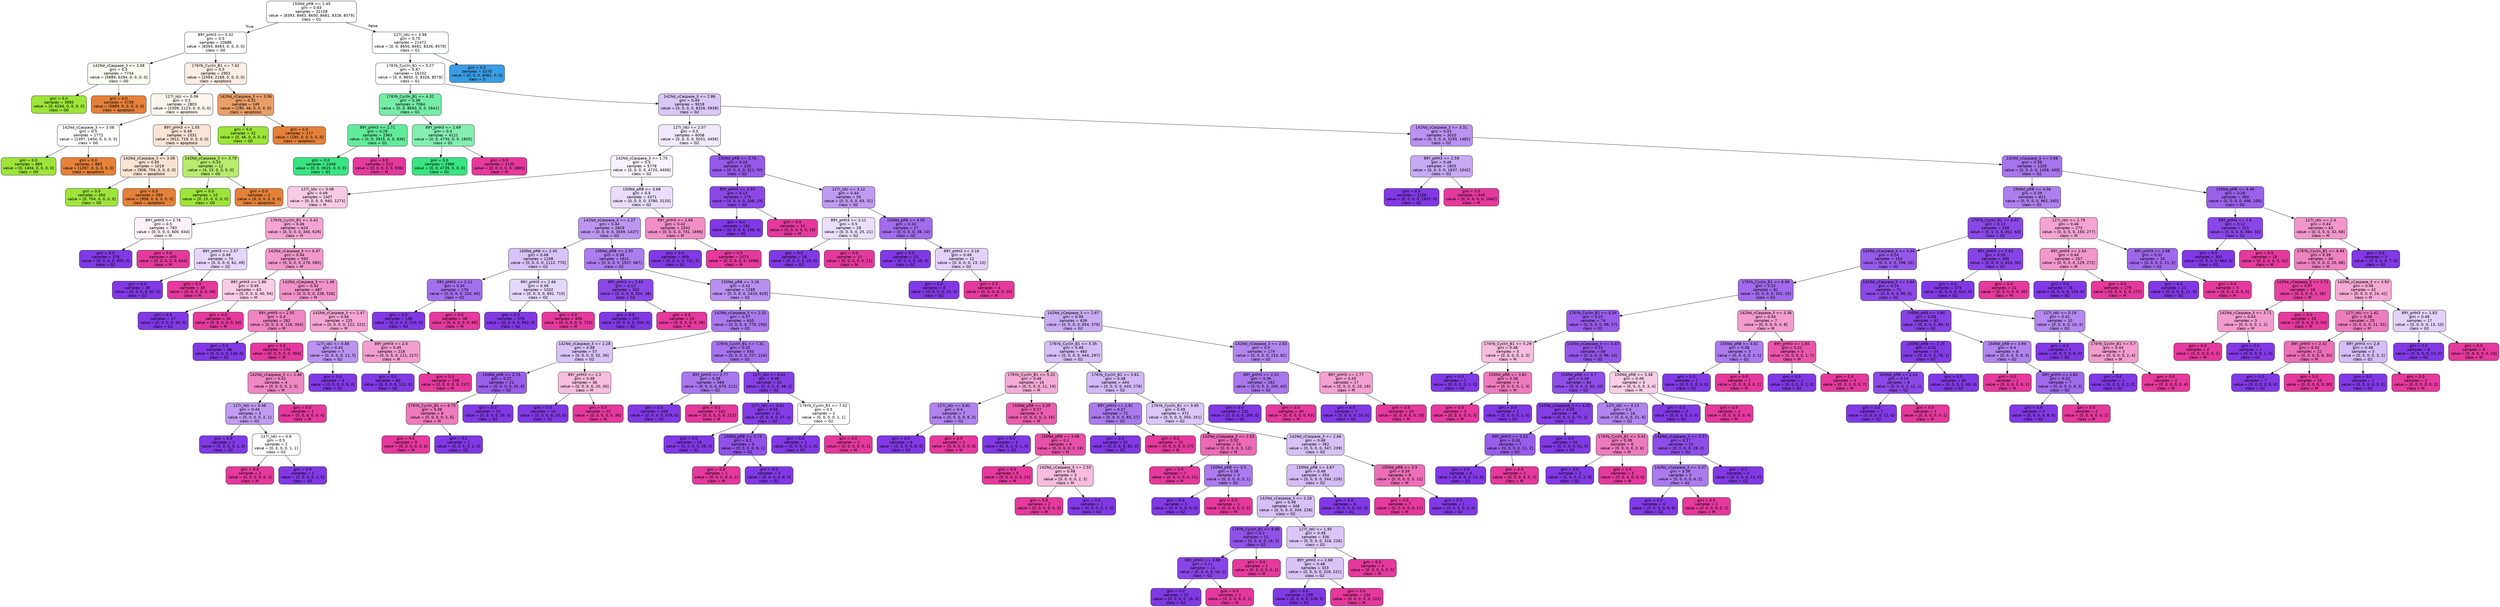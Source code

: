 digraph Tree {
node [shape=box, style="filled, rounded", color="black", fontname="helvetica"] ;
edge [fontname="helvetica"] ;
0 [label="150Nd_pRB <= 1.45\ngini = 0.83\nsamples = 32158\nvalue = [8393, 8463, 8650, 8481, 8326, 8579]\nclass = G1", fillcolor="#ffffff"] ;
1 [label="89Y_pHH3 <= 0.02\ngini = 0.5\nsamples = 10686\nvalue = [8393, 8463, 0, 0, 0, 0]\nclass = G0", fillcolor="#fefffd"] ;
0 -> 1 [labeldistance=2.5, labelangle=45, headlabel="True"] ;
2 [label="142Nd_cCaspase_3 <= 3.08\ngini = 0.5\nsamples = 7734\nvalue = [5889, 6294, 0, 0, 0, 0]\nclass = G0", fillcolor="#f9fdf2"] ;
1 -> 2 ;
3 [label="gini = 0.0\nsamples = 3995\nvalue = [0, 6294, 0, 0, 0, 0]\nclass = G0", fillcolor="#9de539"] ;
2 -> 3 ;
4 [label="gini = 0.0\nsamples = 3739\nvalue = [5889, 0, 0, 0, 0, 0]\nclass = apoptosis", fillcolor="#e58139"] ;
2 -> 4 ;
5 [label="176Yb_Cyclin_B1 <= 7.42\ngini = 0.5\nsamples = 2952\nvalue = [2504, 2169, 0, 0, 0, 0]\nclass = apoptosis", fillcolor="#fceee5"] ;
1 -> 5 ;
6 [label="127I_IdU <= 0.06\ngini = 0.5\nsamples = 2803\nvalue = [2309, 2123, 0, 0, 0, 0]\nclass = apoptosis", fillcolor="#fdf5ef"] ;
5 -> 6 ;
7 [label="142Nd_cCaspase_3 <= 3.08\ngini = 0.5\nsamples = 1772\nvalue = [1397, 1404, 0, 0, 0, 0]\nclass = G0", fillcolor="#fffffe"] ;
6 -> 7 ;
8 [label="gini = 0.0\nsamples = 889\nvalue = [0, 1404, 0, 0, 0, 0]\nclass = G0", fillcolor="#9de539"] ;
7 -> 8 ;
9 [label="gini = 0.0\nsamples = 883\nvalue = [1397, 0, 0, 0, 0, 0]\nclass = apoptosis", fillcolor="#e58139"] ;
7 -> 9 ;
10 [label="89Y_pHH3 <= 1.55\ngini = 0.49\nsamples = 1031\nvalue = [912, 719, 0, 0, 0, 0]\nclass = apoptosis", fillcolor="#f9e4d5"] ;
6 -> 10 ;
11 [label="142Nd_cCaspase_3 <= 3.08\ngini = 0.49\nsamples = 1019\nvalue = [908, 704, 0, 0, 0, 0]\nclass = apoptosis", fillcolor="#f9e3d3"] ;
10 -> 11 ;
12 [label="gini = 0.0\nsamples = 450\nvalue = [0, 704, 0, 0, 0, 0]\nclass = G0", fillcolor="#9de539"] ;
11 -> 12 ;
13 [label="gini = 0.0\nsamples = 569\nvalue = [908, 0, 0, 0, 0, 0]\nclass = apoptosis", fillcolor="#e58139"] ;
11 -> 13 ;
14 [label="142Nd_cCaspase_3 <= 3.79\ngini = 0.33\nsamples = 12\nvalue = [4, 15, 0, 0, 0, 0]\nclass = G0", fillcolor="#b7ec6e"] ;
10 -> 14 ;
15 [label="gini = 0.0\nsamples = 10\nvalue = [0, 15, 0, 0, 0, 0]\nclass = G0", fillcolor="#9de539"] ;
14 -> 15 ;
16 [label="gini = 0.0\nsamples = 2\nvalue = [4, 0, 0, 0, 0, 0]\nclass = apoptosis", fillcolor="#e58139"] ;
14 -> 16 ;
17 [label="142Nd_cCaspase_3 <= 3.08\ngini = 0.31\nsamples = 149\nvalue = [195, 46, 0, 0, 0, 0]\nclass = apoptosis", fillcolor="#eb9f68"] ;
5 -> 17 ;
18 [label="gini = 0.0\nsamples = 32\nvalue = [0, 46, 0, 0, 0, 0]\nclass = G0", fillcolor="#9de539"] ;
17 -> 18 ;
19 [label="gini = 0.0\nsamples = 117\nvalue = [195, 0, 0, 0, 0, 0]\nclass = apoptosis", fillcolor="#e58139"] ;
17 -> 19 ;
20 [label="127I_IdU <= 3.98\ngini = 0.75\nsamples = 21472\nvalue = [0, 0, 8650, 8481, 8326, 8579]\nclass = G1", fillcolor="#feffff"] ;
0 -> 20 [labeldistance=2.5, labelangle=-45, headlabel="False"] ;
21 [label="176Yb_Cyclin_B1 <= 5.27\ngini = 0.67\nsamples = 16102\nvalue = [0, 0, 8650, 0, 8326, 8579]\nclass = G1", fillcolor="#fefffe"] ;
20 -> 21 ;
22 [label="176Yb_Cyclin_B1 <= 4.32\ngini = 0.36\nsamples = 7084\nvalue = [0, 0, 8650, 0, 0, 2641]\nclass = G1", fillcolor="#75eda7"] ;
21 -> 22 ;
23 [label="89Y_pHH3 <= 2.71\ngini = 0.29\nsamples = 2963\nvalue = [0, 0, 3915, 0, 0, 836]\nclass = G1", fillcolor="#63eb9c"] ;
22 -> 23 ;
24 [label="gini = 0.0\nsamples = 2440\nvalue = [0, 0, 3915, 0, 0, 0]\nclass = G1", fillcolor="#39e581"] ;
23 -> 24 ;
25 [label="gini = 0.0\nsamples = 523\nvalue = [0, 0, 0, 0, 0, 836]\nclass = M", fillcolor="#e5399d"] ;
23 -> 25 ;
26 [label="89Y_pHH3 <= 2.69\ngini = 0.4\nsamples = 4121\nvalue = [0, 0, 4735, 0, 0, 1805]\nclass = G1", fillcolor="#84efb1"] ;
22 -> 26 ;
27 [label="gini = 0.0\nsamples = 2986\nvalue = [0, 0, 4735, 0, 0, 0]\nclass = G1", fillcolor="#39e581"] ;
26 -> 27 ;
28 [label="gini = 0.0\nsamples = 1135\nvalue = [0, 0, 0, 0, 0, 1805]\nclass = M", fillcolor="#e5399d"] ;
26 -> 28 ;
29 [label="142Nd_cCaspase_3 <= 2.86\ngini = 0.49\nsamples = 9018\nvalue = [0, 0, 0, 0, 8326, 5938]\nclass = G2", fillcolor="#dbc6f8"] ;
21 -> 29 ;
30 [label="127I_IdU <= 2.07\ngini = 0.5\nsamples = 6008\nvalue = [0, 0, 0, 0, 5031, 4456]\nclass = G2", fillcolor="#f1e8fc"] ;
29 -> 30 ;
31 [label="142Nd_cCaspase_3 <= 1.75\ngini = 0.5\nsamples = 5778\nvalue = [0, 0, 0, 0, 4720, 4406]\nclass = G2", fillcolor="#f7f2fd"] ;
30 -> 31 ;
32 [label="127I_IdU <= 0.06\ngini = 0.49\nsamples = 1407\nvalue = [0, 0, 0, 0, 940, 1273]\nclass = M", fillcolor="#f8cbe5"] ;
31 -> 32 ;
33 [label="89Y_pHH3 <= 2.76\ngini = 0.5\nsamples = 783\nvalue = [0, 0, 0, 0, 600, 644]\nclass = M", fillcolor="#fdf1f8"] ;
32 -> 33 ;
34 [label="gini = 0.0\nsamples = 378\nvalue = [0, 0, 0, 0, 600, 0]\nclass = G2", fillcolor="#8139e5"] ;
33 -> 34 ;
35 [label="gini = 0.0\nsamples = 405\nvalue = [0, 0, 0, 0, 0, 644]\nclass = M", fillcolor="#e5399d"] ;
33 -> 35 ;
36 [label="176Yb_Cyclin_B1 <= 5.42\ngini = 0.46\nsamples = 624\nvalue = [0, 0, 0, 0, 340, 629]\nclass = M", fillcolor="#f3a4d2"] ;
32 -> 36 ;
37 [label="89Y_pHH3 <= 2.57\ngini = 0.49\nsamples = 74\nvalue = [0, 0, 0, 0, 62, 49]\nclass = G2", fillcolor="#e5d5fa"] ;
36 -> 37 ;
38 [label="gini = 0.0\nsamples = 39\nvalue = [0, 0, 0, 0, 62, 0]\nclass = G2", fillcolor="#8139e5"] ;
37 -> 38 ;
39 [label="gini = 0.0\nsamples = 35\nvalue = [0, 0, 0, 0, 0, 49]\nclass = M", fillcolor="#e5399d"] ;
37 -> 39 ;
40 [label="142Nd_cCaspase_3 <= 0.47\ngini = 0.44\nsamples = 550\nvalue = [0, 0, 0, 0, 278, 580]\nclass = M", fillcolor="#f198cc"] ;
36 -> 40 ;
41 [label="89Y_pHH3 <= 1.86\ngini = 0.49\nsamples = 63\nvalue = [0, 0, 0, 0, 40, 54]\nclass = M", fillcolor="#f8cce6"] ;
40 -> 41 ;
42 [label="gini = 0.0\nsamples = 27\nvalue = [0, 0, 0, 0, 40, 0]\nclass = G2", fillcolor="#8139e5"] ;
41 -> 42 ;
43 [label="gini = 0.0\nsamples = 36\nvalue = [0, 0, 0, 0, 0, 54]\nclass = M", fillcolor="#e5399d"] ;
41 -> 43 ;
44 [label="142Nd_cCaspase_3 <= 1.46\ngini = 0.43\nsamples = 487\nvalue = [0, 0, 0, 0, 238, 526]\nclass = M", fillcolor="#f193c9"] ;
40 -> 44 ;
45 [label="89Y_pHH3 <= 2.55\ngini = 0.4\nsamples = 262\nvalue = [0, 0, 0, 0, 116, 304]\nclass = M", fillcolor="#ef85c2"] ;
44 -> 45 ;
46 [label="gini = 0.0\nsamples = 88\nvalue = [0, 0, 0, 0, 116, 0]\nclass = G2", fillcolor="#8139e5"] ;
45 -> 46 ;
47 [label="gini = 0.0\nsamples = 174\nvalue = [0, 0, 0, 0, 0, 304]\nclass = M", fillcolor="#e5399d"] ;
45 -> 47 ;
48 [label="142Nd_cCaspase_3 <= 1.47\ngini = 0.46\nsamples = 225\nvalue = [0, 0, 0, 0, 122, 222]\nclass = M", fillcolor="#f3a6d3"] ;
44 -> 48 ;
49 [label="127I_IdU <= 0.88\ngini = 0.43\nsamples = 7\nvalue = [0, 0, 0, 0, 11, 5]\nclass = G2", fillcolor="#ba93f1"] ;
48 -> 49 ;
50 [label="142Nd_cCaspase_3 <= 1.46\ngini = 0.41\nsamples = 4\nvalue = [0, 0, 0, 0, 2, 5]\nclass = M", fillcolor="#ef88c4"] ;
49 -> 50 ;
51 [label="127I_IdU <= 0.48\ngini = 0.44\nsamples = 3\nvalue = [0, 0, 0, 0, 2, 1]\nclass = G2", fillcolor="#c09cf2"] ;
50 -> 51 ;
52 [label="gini = 0.0\nsamples = 1\nvalue = [0, 0, 0, 0, 1, 0]\nclass = G2", fillcolor="#8139e5"] ;
51 -> 52 ;
53 [label="127I_IdU <= 0.6\ngini = 0.5\nsamples = 2\nvalue = [0, 0, 0, 0, 1, 1]\nclass = G2", fillcolor="#ffffff"] ;
51 -> 53 ;
54 [label="gini = 0.0\nsamples = 1\nvalue = [0, 0, 0, 0, 0, 1]\nclass = M", fillcolor="#e5399d"] ;
53 -> 54 ;
55 [label="gini = 0.0\nsamples = 1\nvalue = [0, 0, 0, 0, 1, 0]\nclass = G2", fillcolor="#8139e5"] ;
53 -> 55 ;
56 [label="gini = 0.0\nsamples = 1\nvalue = [0, 0, 0, 0, 0, 4]\nclass = M", fillcolor="#e5399d"] ;
50 -> 56 ;
57 [label="gini = 0.0\nsamples = 3\nvalue = [0, 0, 0, 0, 9, 0]\nclass = G2", fillcolor="#8139e5"] ;
49 -> 57 ;
58 [label="89Y_pHH3 <= 2.0\ngini = 0.45\nsamples = 218\nvalue = [0, 0, 0, 0, 111, 217]\nclass = M", fillcolor="#f29ecf"] ;
48 -> 58 ;
59 [label="gini = 0.0\nsamples = 80\nvalue = [0, 0, 0, 0, 111, 0]\nclass = G2", fillcolor="#8139e5"] ;
58 -> 59 ;
60 [label="gini = 0.0\nsamples = 138\nvalue = [0, 0, 0, 0, 0, 217]\nclass = M", fillcolor="#e5399d"] ;
58 -> 60 ;
61 [label="150Nd_pRB <= 3.68\ngini = 0.5\nsamples = 4371\nvalue = [0, 0, 0, 0, 3780, 3133]\nclass = G2", fillcolor="#e9ddfb"] ;
31 -> 61 ;
62 [label="142Nd_cCaspase_3 <= 2.27\ngini = 0.44\nsamples = 2829\nvalue = [0, 0, 0, 0, 3049, 1437]\nclass = G2", fillcolor="#bc96f1"] ;
61 -> 62 ;
63 [label="150Nd_pRB <= 2.45\ngini = 0.48\nsamples = 1208\nvalue = [0, 0, 0, 0, 1112, 770]\nclass = G2", fillcolor="#d8c2f7"] ;
62 -> 63 ;
64 [label="89Y_pHH3 <= 2.11\ngini = 0.34\nsamples = 176\nvalue = [0, 0, 0, 0, 220, 60]\nclass = G2", fillcolor="#a36fec"] ;
63 -> 64 ;
65 [label="gini = 0.0\nsamples = 138\nvalue = [0, 0, 0, 0, 220, 0]\nclass = G2", fillcolor="#8139e5"] ;
64 -> 65 ;
66 [label="gini = 0.0\nsamples = 38\nvalue = [0, 0, 0, 0, 0, 60]\nclass = M", fillcolor="#e5399d"] ;
64 -> 66 ;
67 [label="89Y_pHH3 <= 2.66\ngini = 0.49\nsamples = 1032\nvalue = [0, 0, 0, 0, 892, 710]\nclass = G2", fillcolor="#e5d7fa"] ;
63 -> 67 ;
68 [label="gini = 0.0\nsamples = 576\nvalue = [0, 0, 0, 0, 892, 0]\nclass = G2", fillcolor="#8139e5"] ;
67 -> 68 ;
69 [label="gini = 0.0\nsamples = 456\nvalue = [0, 0, 0, 0, 0, 710]\nclass = M", fillcolor="#e5399d"] ;
67 -> 69 ;
70 [label="150Nd_pRB <= 2.55\ngini = 0.38\nsamples = 1621\nvalue = [0, 0, 0, 0, 1937, 667]\nclass = G2", fillcolor="#ac7dee"] ;
62 -> 70 ;
71 [label="89Y_pHH3 <= 2.63\ngini = 0.13\nsamples = 332\nvalue = [0, 0, 0, 0, 504, 38]\nclass = G2", fillcolor="#8b48e7"] ;
70 -> 71 ;
72 [label="gini = 0.0\nsamples = 307\nvalue = [0, 0, 0, 0, 504, 0]\nclass = G2", fillcolor="#8139e5"] ;
71 -> 72 ;
73 [label="gini = 0.0\nsamples = 25\nvalue = [0, 0, 0, 0, 0, 38]\nclass = M", fillcolor="#e5399d"] ;
71 -> 73 ;
74 [label="150Nd_pRB <= 3.26\ngini = 0.42\nsamples = 1289\nvalue = [0, 0, 0, 0, 1433, 629]\nclass = G2", fillcolor="#b890f0"] ;
70 -> 74 ;
75 [label="142Nd_cCaspase_3 <= 2.32\ngini = 0.37\nsamples = 650\nvalue = [0, 0, 0, 0, 779, 250]\nclass = G2", fillcolor="#a979ed"] ;
74 -> 75 ;
76 [label="142Nd_cCaspase_3 <= 2.28\ngini = 0.48\nsamples = 57\nvalue = [0, 0, 0, 0, 52, 36]\nclass = G2", fillcolor="#d8c2f7"] ;
75 -> 76 ;
77 [label="150Nd_pRB <= 2.74\ngini = 0.27\nsamples = 21\nvalue = [0, 0, 0, 0, 32, 6]\nclass = G2", fillcolor="#995eea"] ;
76 -> 77 ;
78 [label="176Yb_Cyclin_B1 <= 6.75\ngini = 0.38\nsamples = 6\nvalue = [0, 0, 0, 0, 2, 6]\nclass = M", fillcolor="#ee7bbe"] ;
77 -> 78 ;
79 [label="gini = 0.0\nsamples = 5\nvalue = [0, 0, 0, 0, 0, 6]\nclass = M", fillcolor="#e5399d"] ;
78 -> 79 ;
80 [label="gini = 0.0\nsamples = 1\nvalue = [0, 0, 0, 0, 2, 0]\nclass = G2", fillcolor="#8139e5"] ;
78 -> 80 ;
81 [label="gini = 0.0\nsamples = 15\nvalue = [0, 0, 0, 0, 30, 0]\nclass = G2", fillcolor="#8139e5"] ;
77 -> 81 ;
82 [label="89Y_pHH3 <= 2.3\ngini = 0.48\nsamples = 36\nvalue = [0, 0, 0, 0, 20, 30]\nclass = M", fillcolor="#f6bdde"] ;
76 -> 82 ;
83 [label="gini = 0.0\nsamples = 14\nvalue = [0, 0, 0, 0, 20, 0]\nclass = G2", fillcolor="#8139e5"] ;
82 -> 83 ;
84 [label="gini = 0.0\nsamples = 22\nvalue = [0, 0, 0, 0, 0, 30]\nclass = M", fillcolor="#e5399d"] ;
82 -> 84 ;
85 [label="176Yb_Cyclin_B1 <= 7.31\ngini = 0.35\nsamples = 593\nvalue = [0, 0, 0, 0, 727, 214]\nclass = G2", fillcolor="#a673ed"] ;
75 -> 85 ;
86 [label="89Y_pHH3 <= 2.77\ngini = 0.36\nsamples = 569\nvalue = [0, 0, 0, 0, 679, 212]\nclass = G2", fillcolor="#a877ed"] ;
85 -> 86 ;
87 [label="gini = 0.0\nsamples = 428\nvalue = [0, 0, 0, 0, 679, 0]\nclass = G2", fillcolor="#8139e5"] ;
86 -> 87 ;
88 [label="gini = 0.0\nsamples = 141\nvalue = [0, 0, 0, 0, 0, 212]\nclass = M", fillcolor="#e5399d"] ;
86 -> 88 ;
89 [label="127I_IdU <= 0.92\ngini = 0.08\nsamples = 24\nvalue = [0, 0, 0, 0, 48, 2]\nclass = G2", fillcolor="#8641e6"] ;
85 -> 89 ;
90 [label="127I_IdU <= 0.61\ngini = 0.04\nsamples = 22\nvalue = [0, 0, 0, 0, 47, 1]\nclass = G2", fillcolor="#843de6"] ;
89 -> 90 ;
91 [label="gini = 0.0\nsamples = 18\nvalue = [0, 0, 0, 0, 39, 0]\nclass = G2", fillcolor="#8139e5"] ;
90 -> 91 ;
92 [label="150Nd_pRB <= 2.73\ngini = 0.2\nsamples = 4\nvalue = [0, 0, 0, 0, 8, 1]\nclass = G2", fillcolor="#9152e8"] ;
90 -> 92 ;
93 [label="gini = 0.0\nsamples = 1\nvalue = [0, 0, 0, 0, 0, 1]\nclass = M", fillcolor="#e5399d"] ;
92 -> 93 ;
94 [label="gini = 0.0\nsamples = 3\nvalue = [0, 0, 0, 0, 8, 0]\nclass = G2", fillcolor="#8139e5"] ;
92 -> 94 ;
95 [label="176Yb_Cyclin_B1 <= 7.42\ngini = 0.5\nsamples = 2\nvalue = [0, 0, 0, 0, 1, 1]\nclass = G2", fillcolor="#ffffff"] ;
89 -> 95 ;
96 [label="gini = 0.0\nsamples = 1\nvalue = [0, 0, 0, 0, 1, 0]\nclass = G2", fillcolor="#8139e5"] ;
95 -> 96 ;
97 [label="gini = 0.0\nsamples = 1\nvalue = [0, 0, 0, 0, 0, 1]\nclass = M", fillcolor="#e5399d"] ;
95 -> 97 ;
98 [label="142Nd_cCaspase_3 <= 2.67\ngini = 0.46\nsamples = 639\nvalue = [0, 0, 0, 0, 654, 379]\nclass = G2", fillcolor="#caacf4"] ;
74 -> 98 ;
99 [label="176Yb_Cyclin_B1 <= 5.35\ngini = 0.48\nsamples = 460\nvalue = [0, 0, 0, 0, 444, 297]\nclass = G2", fillcolor="#d5bdf6"] ;
98 -> 99 ;
100 [label="176Yb_Cyclin_B1 <= 5.32\ngini = 0.46\nsamples = 16\nvalue = [0, 0, 0, 0, 11, 19]\nclass = M", fillcolor="#f4acd6"] ;
99 -> 100 ;
101 [label="127I_IdU <= 0.81\ngini = 0.4\nsamples = 7\nvalue = [0, 0, 0, 0, 8, 3]\nclass = G2", fillcolor="#b083ef"] ;
100 -> 101 ;
102 [label="gini = 0.0\nsamples = 6\nvalue = [0, 0, 0, 0, 8, 0]\nclass = G2", fillcolor="#8139e5"] ;
101 -> 102 ;
103 [label="gini = 0.0\nsamples = 1\nvalue = [0, 0, 0, 0, 0, 3]\nclass = M", fillcolor="#e5399d"] ;
101 -> 103 ;
104 [label="150Nd_pRB <= 3.29\ngini = 0.27\nsamples = 9\nvalue = [0, 0, 0, 0, 3, 16]\nclass = M", fillcolor="#ea5eaf"] ;
100 -> 104 ;
105 [label="gini = 0.0\nsamples = 1\nvalue = [0, 0, 0, 0, 1, 0]\nclass = G2", fillcolor="#8139e5"] ;
104 -> 105 ;
106 [label="150Nd_pRB <= 3.46\ngini = 0.2\nsamples = 8\nvalue = [0, 0, 0, 0, 2, 16]\nclass = M", fillcolor="#e852a9"] ;
104 -> 106 ;
107 [label="gini = 0.0\nsamples = 5\nvalue = [0, 0, 0, 0, 0, 13]\nclass = M", fillcolor="#e5399d"] ;
106 -> 107 ;
108 [label="142Nd_cCaspase_3 <= 2.55\ngini = 0.48\nsamples = 3\nvalue = [0, 0, 0, 0, 2, 3]\nclass = M", fillcolor="#f6bdde"] ;
106 -> 108 ;
109 [label="gini = 0.0\nsamples = 2\nvalue = [0, 0, 0, 0, 0, 3]\nclass = M", fillcolor="#e5399d"] ;
108 -> 109 ;
110 [label="gini = 0.0\nsamples = 1\nvalue = [0, 0, 0, 0, 2, 0]\nclass = G2", fillcolor="#8139e5"] ;
108 -> 110 ;
111 [label="176Yb_Cyclin_B1 <= 5.61\ngini = 0.48\nsamples = 444\nvalue = [0, 0, 0, 0, 433, 278]\nclass = G2", fillcolor="#d2b8f6"] ;
99 -> 111 ;
112 [label="89Y_pHH3 <= 2.91\ngini = 0.37\nsamples = 72\nvalue = [0, 0, 0, 0, 83, 27]\nclass = G2", fillcolor="#aa79ed"] ;
111 -> 112 ;
113 [label="gini = 0.0\nsamples = 51\nvalue = [0, 0, 0, 0, 83, 0]\nclass = G2", fillcolor="#8139e5"] ;
112 -> 113 ;
114 [label="gini = 0.0\nsamples = 21\nvalue = [0, 0, 0, 0, 0, 27]\nclass = M", fillcolor="#e5399d"] ;
112 -> 114 ;
115 [label="176Yb_Cyclin_B1 <= 5.65\ngini = 0.49\nsamples = 372\nvalue = [0, 0, 0, 0, 350, 251]\nclass = G2", fillcolor="#dbc7f8"] ;
111 -> 115 ;
116 [label="142Nd_cCaspase_3 <= 2.53\ngini = 0.32\nsamples = 10\nvalue = [0, 0, 0, 0, 3, 12]\nclass = M", fillcolor="#ec6ab6"] ;
115 -> 116 ;
117 [label="gini = 0.0\nsamples = 7\nvalue = [0, 0, 0, 0, 0, 11]\nclass = M", fillcolor="#e5399d"] ;
116 -> 117 ;
118 [label="150Nd_pRB <= 3.5\ngini = 0.38\nsamples = 3\nvalue = [0, 0, 0, 0, 3, 1]\nclass = G2", fillcolor="#ab7bee"] ;
116 -> 118 ;
119 [label="gini = 0.0\nsamples = 2\nvalue = [0, 0, 0, 0, 3, 0]\nclass = G2", fillcolor="#8139e5"] ;
118 -> 119 ;
120 [label="gini = 0.0\nsamples = 1\nvalue = [0, 0, 0, 0, 0, 1]\nclass = M", fillcolor="#e5399d"] ;
118 -> 120 ;
121 [label="142Nd_cCaspase_3 <= 2.66\ngini = 0.48\nsamples = 362\nvalue = [0, 0, 0, 0, 347, 239]\nclass = G2", fillcolor="#d8c1f7"] ;
115 -> 121 ;
122 [label="150Nd_pRB <= 3.67\ngini = 0.48\nsamples = 354\nvalue = [0, 0, 0, 0, 344, 228]\nclass = G2", fillcolor="#d5bcf6"] ;
121 -> 122 ;
123 [label="142Nd_cCaspase_3 <= 2.28\ngini = 0.48\nsamples = 348\nvalue = [0, 0, 0, 0, 334, 228]\nclass = G2", fillcolor="#d7c0f7"] ;
122 -> 123 ;
124 [label="176Yb_Cyclin_B1 <= 6.88\ngini = 0.2\nsamples = 12\nvalue = [0, 0, 0, 0, 16, 2]\nclass = G2", fillcolor="#9152e8"] ;
123 -> 124 ;
125 [label="89Y_pHH3 <= 3.98\ngini = 0.11\nsamples = 11\nvalue = [0, 0, 0, 0, 16, 1]\nclass = G2", fillcolor="#8945e7"] ;
124 -> 125 ;
126 [label="gini = 0.0\nsamples = 10\nvalue = [0, 0, 0, 0, 16, 0]\nclass = G2", fillcolor="#8139e5"] ;
125 -> 126 ;
127 [label="gini = 0.0\nsamples = 1\nvalue = [0, 0, 0, 0, 0, 1]\nclass = M", fillcolor="#e5399d"] ;
125 -> 127 ;
128 [label="gini = 0.0\nsamples = 1\nvalue = [0, 0, 0, 0, 0, 1]\nclass = M", fillcolor="#e5399d"] ;
124 -> 128 ;
129 [label="127I_IdU <= 1.95\ngini = 0.49\nsamples = 336\nvalue = [0, 0, 0, 0, 318, 226]\nclass = G2", fillcolor="#dbc6f7"] ;
123 -> 129 ;
130 [label="89Y_pHH3 <= 2.68\ngini = 0.48\nsamples = 333\nvalue = [0, 0, 0, 0, 318, 221]\nclass = G2", fillcolor="#d9c3f7"] ;
129 -> 130 ;
131 [label="gini = 0.0\nsamples = 199\nvalue = [0, 0, 0, 0, 318, 0]\nclass = G2", fillcolor="#8139e5"] ;
130 -> 131 ;
132 [label="gini = 0.0\nsamples = 134\nvalue = [0, 0, 0, 0, 0, 221]\nclass = M", fillcolor="#e5399d"] ;
130 -> 132 ;
133 [label="gini = 0.0\nsamples = 3\nvalue = [0, 0, 0, 0, 0, 5]\nclass = M", fillcolor="#e5399d"] ;
129 -> 133 ;
134 [label="gini = 0.0\nsamples = 6\nvalue = [0, 0, 0, 0, 10, 0]\nclass = G2", fillcolor="#8139e5"] ;
122 -> 134 ;
135 [label="150Nd_pRB <= 3.5\ngini = 0.34\nsamples = 8\nvalue = [0, 0, 0, 0, 3, 11]\nclass = M", fillcolor="#ec6fb8"] ;
121 -> 135 ;
136 [label="gini = 0.0\nsamples = 7\nvalue = [0, 0, 0, 0, 0, 11]\nclass = M", fillcolor="#e5399d"] ;
135 -> 136 ;
137 [label="gini = 0.0\nsamples = 1\nvalue = [0, 0, 0, 0, 3, 0]\nclass = G2", fillcolor="#8139e5"] ;
135 -> 137 ;
138 [label="142Nd_cCaspase_3 <= 2.83\ngini = 0.4\nsamples = 179\nvalue = [0, 0, 0, 0, 210, 82]\nclass = G2", fillcolor="#b286ef"] ;
98 -> 138 ;
139 [label="89Y_pHH3 <= 2.53\ngini = 0.36\nsamples = 162\nvalue = [0, 0, 0, 0, 200, 63]\nclass = G2", fillcolor="#a977ed"] ;
138 -> 139 ;
140 [label="gini = 0.0\nsamples = 122\nvalue = [0, 0, 0, 0, 200, 0]\nclass = G2", fillcolor="#8139e5"] ;
139 -> 140 ;
141 [label="gini = 0.0\nsamples = 40\nvalue = [0, 0, 0, 0, 0, 63]\nclass = M", fillcolor="#e5399d"] ;
139 -> 141 ;
142 [label="89Y_pHH3 <= 1.77\ngini = 0.45\nsamples = 17\nvalue = [0, 0, 0, 0, 10, 19]\nclass = M", fillcolor="#f3a1d1"] ;
138 -> 142 ;
143 [label="gini = 0.0\nsamples = 7\nvalue = [0, 0, 0, 0, 10, 0]\nclass = G2", fillcolor="#8139e5"] ;
142 -> 143 ;
144 [label="gini = 0.0\nsamples = 10\nvalue = [0, 0, 0, 0, 0, 19]\nclass = M", fillcolor="#e5399d"] ;
142 -> 144 ;
145 [label="89Y_pHH3 <= 2.66\ngini = 0.42\nsamples = 1542\nvalue = [0, 0, 0, 0, 731, 1696]\nclass = M", fillcolor="#f08ec7"] ;
61 -> 145 ;
146 [label="gini = 0.0\nsamples = 469\nvalue = [0, 0, 0, 0, 731, 0]\nclass = G2", fillcolor="#8139e5"] ;
145 -> 146 ;
147 [label="gini = 0.0\nsamples = 1073\nvalue = [0, 0, 0, 0, 0, 1696]\nclass = M", fillcolor="#e5399d"] ;
145 -> 147 ;
148 [label="150Nd_pRB <= 3.76\ngini = 0.24\nsamples = 230\nvalue = [0, 0, 0, 0, 311, 50]\nclass = G2", fillcolor="#9559e9"] ;
30 -> 148 ;
149 [label="89Y_pHH3 <= 2.55\ngini = 0.13\nsamples = 175\nvalue = [0, 0, 0, 0, 248, 19]\nclass = G2", fillcolor="#8b48e7"] ;
148 -> 149 ;
150 [label="gini = 0.0\nsamples = 161\nvalue = [0, 0, 0, 0, 248, 0]\nclass = G2", fillcolor="#8139e5"] ;
149 -> 150 ;
151 [label="gini = 0.0\nsamples = 14\nvalue = [0, 0, 0, 0, 0, 19]\nclass = M", fillcolor="#e5399d"] ;
149 -> 151 ;
152 [label="127I_IdU <= 3.12\ngini = 0.44\nsamples = 55\nvalue = [0, 0, 0, 0, 63, 31]\nclass = G2", fillcolor="#bf9af2"] ;
148 -> 152 ;
153 [label="89Y_pHH3 <= 2.11\ngini = 0.5\nsamples = 28\nvalue = [0, 0, 0, 0, 25, 21]\nclass = G2", fillcolor="#ebdffb"] ;
152 -> 153 ;
154 [label="gini = 0.0\nsamples = 18\nvalue = [0, 0, 0, 0, 25, 0]\nclass = G2", fillcolor="#8139e5"] ;
153 -> 154 ;
155 [label="gini = 0.0\nsamples = 10\nvalue = [0, 0, 0, 0, 0, 21]\nclass = M", fillcolor="#e5399d"] ;
153 -> 155 ;
156 [label="150Nd_pRB <= 4.05\ngini = 0.33\nsamples = 27\nvalue = [0, 0, 0, 0, 38, 10]\nclass = G2", fillcolor="#a26dec"] ;
152 -> 156 ;
157 [label="gini = 0.0\nsamples = 15\nvalue = [0, 0, 0, 0, 25, 0]\nclass = G2", fillcolor="#8139e5"] ;
156 -> 157 ;
158 [label="89Y_pHH3 <= 3.16\ngini = 0.49\nsamples = 12\nvalue = [0, 0, 0, 0, 13, 10]\nclass = G2", fillcolor="#e2d1f9"] ;
156 -> 158 ;
159 [label="gini = 0.0\nsamples = 8\nvalue = [0, 0, 0, 0, 13, 0]\nclass = G2", fillcolor="#8139e5"] ;
158 -> 159 ;
160 [label="gini = 0.0\nsamples = 4\nvalue = [0, 0, 0, 0, 0, 10]\nclass = M", fillcolor="#e5399d"] ;
158 -> 160 ;
161 [label="142Nd_cCaspase_3 <= 3.31\ngini = 0.43\nsamples = 3010\nvalue = [0, 0, 0, 0, 3295, 1482]\nclass = G2", fillcolor="#ba92f1"] ;
29 -> 161 ;
162 [label="89Y_pHH3 <= 2.59\ngini = 0.46\nsamples = 1805\nvalue = [0, 0, 0, 0, 1837, 1042]\nclass = G2", fillcolor="#c8a9f4"] ;
161 -> 162 ;
163 [label="gini = 0.0\nsamples = 1156\nvalue = [0, 0, 0, 0, 1837, 0]\nclass = G2", fillcolor="#8139e5"] ;
162 -> 163 ;
164 [label="gini = 0.0\nsamples = 649\nvalue = [0, 0, 0, 0, 0, 1042]\nclass = M", fillcolor="#e5399d"] ;
162 -> 164 ;
165 [label="142Nd_cCaspase_3 <= 3.68\ngini = 0.36\nsamples = 1205\nvalue = [0, 0, 0, 0, 1458, 440]\nclass = G2", fillcolor="#a775ed"] ;
161 -> 165 ;
166 [label="150Nd_pRB <= 4.06\ngini = 0.39\nsamples = 821\nvalue = [0, 0, 0, 0, 962, 340]\nclass = G2", fillcolor="#ae7fee"] ;
165 -> 166 ;
167 [label="176Yb_Cyclin_B1 <= 6.52\ngini = 0.13\nsamples = 548\nvalue = [0, 0, 0, 0, 812, 63]\nclass = G2", fillcolor="#8b48e7"] ;
166 -> 167 ;
168 [label="142Nd_cCaspase_3 <= 3.44\ngini = 0.24\nsamples = 153\nvalue = [0, 0, 0, 0, 198, 33]\nclass = G2", fillcolor="#965ae9"] ;
167 -> 168 ;
169 [label="176Yb_Cyclin_B1 <= 6.49\ngini = 0.32\nsamples = 81\nvalue = [0, 0, 0, 0, 102, 25]\nclass = G2", fillcolor="#a06aeb"] ;
168 -> 169 ;
170 [label="176Yb_Cyclin_B1 <= 5.34\ngini = 0.25\nsamples = 74\nvalue = [0, 0, 0, 0, 98, 17]\nclass = G2", fillcolor="#975bea"] ;
169 -> 170 ;
171 [label="176Yb_Cyclin_B1 <= 5.29\ngini = 0.48\nsamples = 5\nvalue = [0, 0, 0, 0, 2, 3]\nclass = M", fillcolor="#f6bdde"] ;
170 -> 171 ;
172 [label="gini = 0.0\nsamples = 1\nvalue = [0, 0, 0, 0, 1, 0]\nclass = G2", fillcolor="#8139e5"] ;
171 -> 172 ;
173 [label="150Nd_pRB <= 3.82\ngini = 0.38\nsamples = 4\nvalue = [0, 0, 0, 0, 1, 3]\nclass = M", fillcolor="#ee7bbe"] ;
171 -> 173 ;
174 [label="gini = 0.0\nsamples = 3\nvalue = [0, 0, 0, 0, 0, 3]\nclass = M", fillcolor="#e5399d"] ;
173 -> 174 ;
175 [label="gini = 0.0\nsamples = 1\nvalue = [0, 0, 0, 0, 1, 0]\nclass = G2", fillcolor="#8139e5"] ;
173 -> 175 ;
176 [label="142Nd_cCaspase_3 <= 3.43\ngini = 0.22\nsamples = 69\nvalue = [0, 0, 0, 0, 96, 14]\nclass = G2", fillcolor="#9356e9"] ;
170 -> 176 ;
177 [label="150Nd_pRB <= 3.7\ngini = 0.18\nsamples = 64\nvalue = [0, 0, 0, 0, 93, 10]\nclass = G2", fillcolor="#8f4ee8"] ;
176 -> 177 ;
178 [label="142Nd_cCaspase_3 <= 3.32\ngini = 0.05\nsamples = 48\nvalue = [0, 0, 0, 0, 72, 2]\nclass = G2", fillcolor="#843ee6"] ;
177 -> 178 ;
179 [label="89Y_pHH3 <= 2.53\ngini = 0.26\nsamples = 7\nvalue = [0, 0, 0, 0, 11, 2]\nclass = G2", fillcolor="#985dea"] ;
178 -> 179 ;
180 [label="gini = 0.0\nsamples = 6\nvalue = [0, 0, 0, 0, 11, 0]\nclass = G2", fillcolor="#8139e5"] ;
179 -> 180 ;
181 [label="gini = 0.0\nsamples = 1\nvalue = [0, 0, 0, 0, 0, 2]\nclass = M", fillcolor="#e5399d"] ;
179 -> 181 ;
182 [label="gini = 0.0\nsamples = 41\nvalue = [0, 0, 0, 0, 61, 0]\nclass = G2", fillcolor="#8139e5"] ;
178 -> 182 ;
183 [label="127I_IdU <= 0.13\ngini = 0.4\nsamples = 16\nvalue = [0, 0, 0, 0, 21, 8]\nclass = G2", fillcolor="#b184ef"] ;
177 -> 183 ;
184 [label="176Yb_Cyclin_B1 <= 5.41\ngini = 0.38\nsamples = 6\nvalue = [0, 0, 0, 0, 2, 6]\nclass = M", fillcolor="#ee7bbe"] ;
183 -> 184 ;
185 [label="gini = 0.0\nsamples = 1\nvalue = [0, 0, 0, 0, 2, 0]\nclass = G2", fillcolor="#8139e5"] ;
184 -> 185 ;
186 [label="gini = 0.0\nsamples = 5\nvalue = [0, 0, 0, 0, 0, 6]\nclass = M", fillcolor="#e5399d"] ;
184 -> 186 ;
187 [label="142Nd_cCaspase_3 <= 3.37\ngini = 0.17\nsamples = 10\nvalue = [0, 0, 0, 0, 19, 2]\nclass = G2", fillcolor="#8e4ee8"] ;
183 -> 187 ;
188 [label="142Nd_cCaspase_3 <= 3.37\ngini = 0.38\nsamples = 5\nvalue = [0, 0, 0, 0, 6, 2]\nclass = G2", fillcolor="#ab7bee"] ;
187 -> 188 ;
189 [label="gini = 0.0\nsamples = 4\nvalue = [0, 0, 0, 0, 6, 0]\nclass = G2", fillcolor="#8139e5"] ;
188 -> 189 ;
190 [label="gini = 0.0\nsamples = 1\nvalue = [0, 0, 0, 0, 0, 2]\nclass = M", fillcolor="#e5399d"] ;
188 -> 190 ;
191 [label="gini = 0.0\nsamples = 5\nvalue = [0, 0, 0, 0, 13, 0]\nclass = G2", fillcolor="#8139e5"] ;
187 -> 191 ;
192 [label="150Nd_pRB <= 3.38\ngini = 0.49\nsamples = 5\nvalue = [0, 0, 0, 0, 3, 4]\nclass = M", fillcolor="#f8cee6"] ;
176 -> 192 ;
193 [label="gini = 0.0\nsamples = 3\nvalue = [0, 0, 0, 0, 3, 0]\nclass = G2", fillcolor="#8139e5"] ;
192 -> 193 ;
194 [label="gini = 0.0\nsamples = 2\nvalue = [0, 0, 0, 0, 0, 4]\nclass = M", fillcolor="#e5399d"] ;
192 -> 194 ;
195 [label="142Nd_cCaspase_3 <= 3.36\ngini = 0.44\nsamples = 7\nvalue = [0, 0, 0, 0, 4, 8]\nclass = M", fillcolor="#f29cce"] ;
169 -> 195 ;
196 [label="150Nd_pRB <= 3.41\ngini = 0.38\nsamples = 3\nvalue = [0, 0, 0, 0, 3, 1]\nclass = G2", fillcolor="#ab7bee"] ;
195 -> 196 ;
197 [label="gini = 0.0\nsamples = 2\nvalue = [0, 0, 0, 0, 3, 0]\nclass = G2", fillcolor="#8139e5"] ;
196 -> 197 ;
198 [label="gini = 0.0\nsamples = 1\nvalue = [0, 0, 0, 0, 0, 1]\nclass = M", fillcolor="#e5399d"] ;
196 -> 198 ;
199 [label="89Y_pHH3 <= 1.65\ngini = 0.22\nsamples = 4\nvalue = [0, 0, 0, 0, 1, 7]\nclass = M", fillcolor="#e955ab"] ;
195 -> 199 ;
200 [label="gini = 0.0\nsamples = 1\nvalue = [0, 0, 0, 0, 1, 0]\nclass = G2", fillcolor="#8139e5"] ;
199 -> 200 ;
201 [label="gini = 0.0\nsamples = 3\nvalue = [0, 0, 0, 0, 0, 7]\nclass = M", fillcolor="#e5399d"] ;
199 -> 201 ;
202 [label="142Nd_cCaspase_3 <= 3.64\ngini = 0.14\nsamples = 72\nvalue = [0, 0, 0, 0, 96, 8]\nclass = G2", fillcolor="#8c49e7"] ;
168 -> 202 ;
203 [label="150Nd_pRB <= 3.94\ngini = 0.08\nsamples = 62\nvalue = [0, 0, 0, 0, 86, 4]\nclass = G2", fillcolor="#8742e6"] ;
202 -> 203 ;
204 [label="150Nd_pRB <= 2.25\ngini = 0.02\nsamples = 54\nvalue = [0, 0, 0, 0, 78, 1]\nclass = G2", fillcolor="#833ce5"] ;
203 -> 204 ;
205 [label="150Nd_pRB <= 2.24\ngini = 0.14\nsamples = 8\nvalue = [0, 0, 0, 0, 12, 1]\nclass = G2", fillcolor="#8c49e7"] ;
204 -> 205 ;
206 [label="gini = 0.0\nsamples = 7\nvalue = [0, 0, 0, 0, 12, 0]\nclass = G2", fillcolor="#8139e5"] ;
205 -> 206 ;
207 [label="gini = 0.0\nsamples = 1\nvalue = [0, 0, 0, 0, 0, 1]\nclass = M", fillcolor="#e5399d"] ;
205 -> 207 ;
208 [label="gini = 0.0\nsamples = 46\nvalue = [0, 0, 0, 0, 66, 0]\nclass = G2", fillcolor="#8139e5"] ;
204 -> 208 ;
209 [label="150Nd_pRB <= 3.94\ngini = 0.4\nsamples = 8\nvalue = [0, 0, 0, 0, 8, 3]\nclass = G2", fillcolor="#b083ef"] ;
203 -> 209 ;
210 [label="gini = 0.0\nsamples = 1\nvalue = [0, 0, 0, 0, 0, 1]\nclass = M", fillcolor="#e5399d"] ;
209 -> 210 ;
211 [label="89Y_pHH3 <= 1.82\ngini = 0.32\nsamples = 7\nvalue = [0, 0, 0, 0, 8, 2]\nclass = G2", fillcolor="#a06aec"] ;
209 -> 211 ;
212 [label="gini = 0.0\nsamples = 5\nvalue = [0, 0, 0, 0, 8, 0]\nclass = G2", fillcolor="#8139e5"] ;
211 -> 212 ;
213 [label="gini = 0.0\nsamples = 2\nvalue = [0, 0, 0, 0, 0, 2]\nclass = M", fillcolor="#e5399d"] ;
211 -> 213 ;
214 [label="127I_IdU <= 0.19\ngini = 0.41\nsamples = 10\nvalue = [0, 0, 0, 0, 10, 4]\nclass = G2", fillcolor="#b388ef"] ;
202 -> 214 ;
215 [label="gini = 0.0\nsamples = 7\nvalue = [0, 0, 0, 0, 8, 0]\nclass = G2", fillcolor="#8139e5"] ;
214 -> 215 ;
216 [label="176Yb_Cyclin_B1 <= 5.7\ngini = 0.44\nsamples = 3\nvalue = [0, 0, 0, 0, 2, 4]\nclass = M", fillcolor="#f29cce"] ;
214 -> 216 ;
217 [label="gini = 0.0\nsamples = 1\nvalue = [0, 0, 0, 0, 2, 0]\nclass = G2", fillcolor="#8139e5"] ;
216 -> 217 ;
218 [label="gini = 0.0\nsamples = 2\nvalue = [0, 0, 0, 0, 0, 4]\nclass = M", fillcolor="#e5399d"] ;
216 -> 218 ;
219 [label="89Y_pHH3 <= 2.63\ngini = 0.09\nsamples = 395\nvalue = [0, 0, 0, 0, 614, 30]\nclass = G2", fillcolor="#8743e6"] ;
167 -> 219 ;
220 [label="gini = 0.0\nsamples = 374\nvalue = [0, 0, 0, 0, 614, 0]\nclass = G2", fillcolor="#8139e5"] ;
219 -> 220 ;
221 [label="gini = 0.0\nsamples = 21\nvalue = [0, 0, 0, 0, 0, 30]\nclass = M", fillcolor="#e5399d"] ;
219 -> 221 ;
222 [label="127I_IdU <= 2.79\ngini = 0.46\nsamples = 273\nvalue = [0, 0, 0, 0, 150, 277]\nclass = M", fillcolor="#f3a4d2"] ;
166 -> 222 ;
223 [label="89Y_pHH3 <= 2.54\ngini = 0.44\nsamples = 257\nvalue = [0, 0, 0, 0, 129, 272]\nclass = M", fillcolor="#f197cb"] ;
222 -> 223 ;
224 [label="gini = 0.0\nsamples = 78\nvalue = [0, 0, 0, 0, 129, 0]\nclass = G2", fillcolor="#8139e5"] ;
223 -> 224 ;
225 [label="gini = 0.0\nsamples = 179\nvalue = [0, 0, 0, 0, 0, 272]\nclass = M", fillcolor="#e5399d"] ;
223 -> 225 ;
226 [label="89Y_pHH3 <= 2.68\ngini = 0.31\nsamples = 16\nvalue = [0, 0, 0, 0, 21, 5]\nclass = G2", fillcolor="#9f68eb"] ;
222 -> 226 ;
227 [label="gini = 0.0\nsamples = 11\nvalue = [0, 0, 0, 0, 21, 0]\nclass = G2", fillcolor="#8139e5"] ;
226 -> 227 ;
228 [label="gini = 0.0\nsamples = 5\nvalue = [0, 0, 0, 0, 0, 5]\nclass = M", fillcolor="#e5399d"] ;
226 -> 228 ;
229 [label="150Nd_pRB <= 4.49\ngini = 0.28\nsamples = 384\nvalue = [0, 0, 0, 0, 496, 100]\nclass = G2", fillcolor="#9a61ea"] ;
165 -> 229 ;
230 [label="89Y_pHH3 <= 2.9\ngini = 0.12\nsamples = 321\nvalue = [0, 0, 0, 0, 464, 32]\nclass = G2", fillcolor="#8a47e7"] ;
229 -> 230 ;
231 [label="gini = 0.0\nsamples = 303\nvalue = [0, 0, 0, 0, 464, 0]\nclass = G2", fillcolor="#8139e5"] ;
230 -> 231 ;
232 [label="gini = 0.0\nsamples = 18\nvalue = [0, 0, 0, 0, 0, 32]\nclass = M", fillcolor="#e5399d"] ;
230 -> 232 ;
233 [label="127I_IdU <= 2.4\ngini = 0.44\nsamples = 63\nvalue = [0, 0, 0, 0, 32, 68]\nclass = M", fillcolor="#f196cb"] ;
229 -> 233 ;
234 [label="176Yb_Cyclin_B1 <= 6.94\ngini = 0.39\nsamples = 60\nvalue = [0, 0, 0, 0, 25, 68]\nclass = M", fillcolor="#ef82c1"] ;
233 -> 234 ;
235 [label="142Nd_cCaspase_3 <= 3.72\ngini = 0.07\nsamples = 18\nvalue = [0, 0, 0, 0, 1, 26]\nclass = M", fillcolor="#e641a1"] ;
234 -> 235 ;
236 [label="142Nd_cCaspase_3 <= 3.71\ngini = 0.44\nsamples = 3\nvalue = [0, 0, 0, 0, 1, 2]\nclass = M", fillcolor="#f29cce"] ;
235 -> 236 ;
237 [label="gini = 0.0\nsamples = 2\nvalue = [0, 0, 0, 0, 0, 2]\nclass = M", fillcolor="#e5399d"] ;
236 -> 237 ;
238 [label="gini = 0.0\nsamples = 1\nvalue = [0, 0, 0, 0, 1, 0]\nclass = G2", fillcolor="#8139e5"] ;
236 -> 238 ;
239 [label="gini = 0.0\nsamples = 15\nvalue = [0, 0, 0, 0, 0, 24]\nclass = M", fillcolor="#e5399d"] ;
235 -> 239 ;
240 [label="142Nd_cCaspase_3 <= 3.93\ngini = 0.46\nsamples = 42\nvalue = [0, 0, 0, 0, 24, 42]\nclass = M", fillcolor="#f4aad5"] ;
234 -> 240 ;
241 [label="127I_IdU <= 1.42\ngini = 0.38\nsamples = 25\nvalue = [0, 0, 0, 0, 11, 32]\nclass = M", fillcolor="#ee7dbf"] ;
240 -> 241 ;
242 [label="89Y_pHH3 <= 2.42\ngini = 0.33\nsamples = 22\nvalue = [0, 0, 0, 0, 8, 30]\nclass = M", fillcolor="#ec6eb7"] ;
241 -> 242 ;
243 [label="gini = 0.0\nsamples = 7\nvalue = [0, 0, 0, 0, 8, 0]\nclass = G2", fillcolor="#8139e5"] ;
242 -> 243 ;
244 [label="gini = 0.0\nsamples = 15\nvalue = [0, 0, 0, 0, 0, 30]\nclass = M", fillcolor="#e5399d"] ;
242 -> 244 ;
245 [label="89Y_pHH3 <= 2.8\ngini = 0.48\nsamples = 3\nvalue = [0, 0, 0, 0, 3, 2]\nclass = G2", fillcolor="#d5bdf6"] ;
241 -> 245 ;
246 [label="gini = 0.0\nsamples = 1\nvalue = [0, 0, 0, 0, 3, 0]\nclass = G2", fillcolor="#8139e5"] ;
245 -> 246 ;
247 [label="gini = 0.0\nsamples = 2\nvalue = [0, 0, 0, 0, 0, 2]\nclass = M", fillcolor="#e5399d"] ;
245 -> 247 ;
248 [label="89Y_pHH3 <= 1.83\ngini = 0.49\nsamples = 17\nvalue = [0, 0, 0, 0, 13, 10]\nclass = G2", fillcolor="#e2d1f9"] ;
240 -> 248 ;
249 [label="gini = 0.0\nsamples = 8\nvalue = [0, 0, 0, 0, 13, 0]\nclass = G2", fillcolor="#8139e5"] ;
248 -> 249 ;
250 [label="gini = 0.0\nsamples = 9\nvalue = [0, 0, 0, 0, 0, 10]\nclass = M", fillcolor="#e5399d"] ;
248 -> 250 ;
251 [label="gini = 0.0\nsamples = 3\nvalue = [0, 0, 0, 0, 7, 0]\nclass = G2", fillcolor="#8139e5"] ;
233 -> 251 ;
252 [label="gini = 0.0\nsamples = 5370\nvalue = [0, 0, 0, 8481, 0, 0]\nclass = S", fillcolor="#399de5"] ;
20 -> 252 ;
}